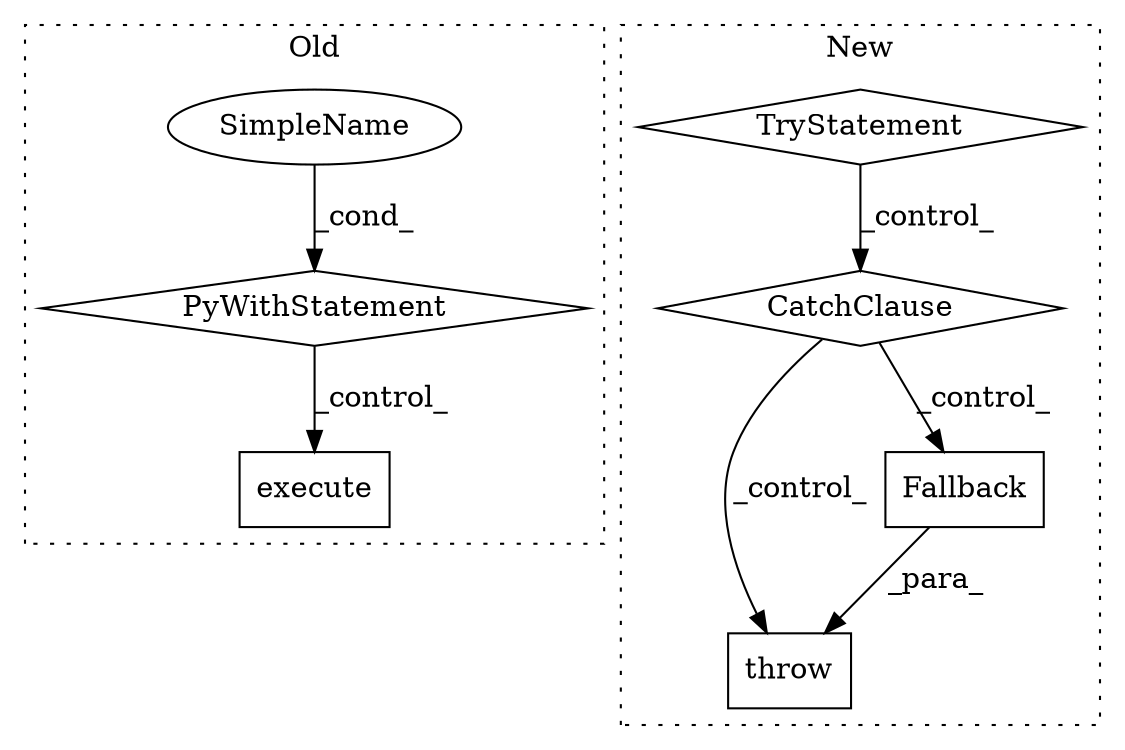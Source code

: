 digraph G {
subgraph cluster0 {
1 [label="execute" a="32" s="5930,5994" l="8,1" shape="box"];
5 [label="SimpleName" a="42" s="" l="" shape="ellipse"];
6 [label="PyWithStatement" a="104" s="5870,5904" l="10,2" shape="diamond"];
label = "Old";
style="dotted";
}
subgraph cluster1 {
2 [label="throw" a="53" s="4987" l="6" shape="box"];
3 [label="CatchClause" a="12" s="4876,4932" l="17,2" shape="diamond"];
4 [label="TryStatement" a="54" s="4745" l="4" shape="diamond"];
7 [label="Fallback" a="32" s="4998,5008" l="9,1" shape="box"];
label = "New";
style="dotted";
}
3 -> 7 [label="_control_"];
3 -> 2 [label="_control_"];
4 -> 3 [label="_control_"];
5 -> 6 [label="_cond_"];
6 -> 1 [label="_control_"];
7 -> 2 [label="_para_"];
}